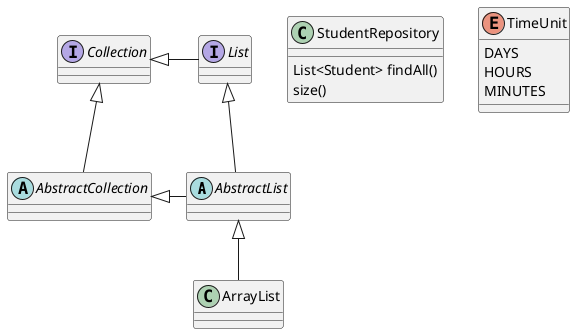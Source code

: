 @startuml
'https://plantuml.com/class-diagram

abstract class AbstractList
abstract AbstractCollection
interface List
interface Collection

List <|-- AbstractList
Collection <|-- AbstractCollection

Collection <|- List
AbstractCollection <|- AbstractList
AbstractList <|-- ArrayList

class StudentRepository {
List<Student> findAll()
size()
}

enum TimeUnit {
DAYS
HOURS
MINUTES
}

@enduml